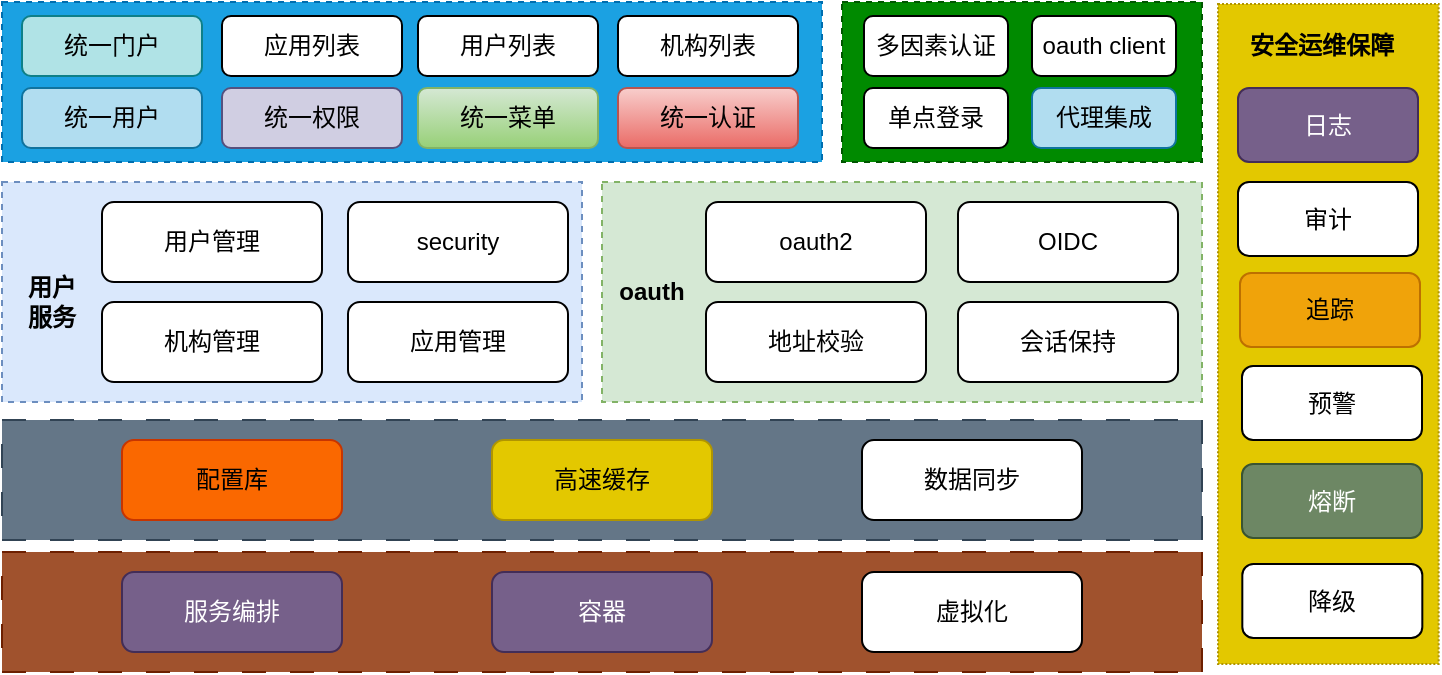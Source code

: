 <mxfile version="21.3.2" type="github">
  <diagram name="第 1 页" id="v9JVnYjCRoWVwld-32vC">
    <mxGraphModel dx="794" dy="436" grid="1" gridSize="10" guides="1" tooltips="1" connect="1" arrows="1" fold="1" page="1" pageScale="1" pageWidth="827" pageHeight="1169" math="0" shadow="0">
      <root>
        <mxCell id="0" />
        <mxCell id="1" parent="0" />
        <mxCell id="UmApkOXSvORJLhCEbSQ5-1" value="" style="rounded=0;whiteSpace=wrap;html=1;dashed=1;dashPattern=12 12;fillColor=#a0522d;fontColor=#ffffff;strokeColor=#6D1F00;" vertex="1" parent="1">
          <mxGeometry x="40" y="555" width="600" height="60" as="geometry" />
        </mxCell>
        <mxCell id="UmApkOXSvORJLhCEbSQ5-3" value="服务编排" style="rounded=1;whiteSpace=wrap;html=1;fillColor=#76608a;fontColor=#ffffff;strokeColor=#432D57;" vertex="1" parent="1">
          <mxGeometry x="100" y="565" width="110" height="40" as="geometry" />
        </mxCell>
        <mxCell id="UmApkOXSvORJLhCEbSQ5-4" value="容器" style="rounded=1;whiteSpace=wrap;html=1;fillColor=#76608a;fontColor=#ffffff;strokeColor=#432D57;" vertex="1" parent="1">
          <mxGeometry x="285" y="565" width="110" height="40" as="geometry" />
        </mxCell>
        <mxCell id="UmApkOXSvORJLhCEbSQ5-5" value="虚拟化" style="rounded=1;whiteSpace=wrap;html=1;" vertex="1" parent="1">
          <mxGeometry x="470" y="565" width="110" height="40" as="geometry" />
        </mxCell>
        <mxCell id="UmApkOXSvORJLhCEbSQ5-6" value="" style="rounded=0;whiteSpace=wrap;html=1;dashed=1;dashPattern=12 12;fillColor=#647687;fontColor=#ffffff;strokeColor=#314354;" vertex="1" parent="1">
          <mxGeometry x="40" y="489" width="600" height="60" as="geometry" />
        </mxCell>
        <mxCell id="UmApkOXSvORJLhCEbSQ5-7" value="配置库" style="rounded=1;whiteSpace=wrap;html=1;fillColor=#fa6800;fontColor=#000000;strokeColor=#C73500;" vertex="1" parent="1">
          <mxGeometry x="100" y="499" width="110" height="40" as="geometry" />
        </mxCell>
        <mxCell id="UmApkOXSvORJLhCEbSQ5-8" value="高速缓存" style="rounded=1;whiteSpace=wrap;html=1;fillColor=#e3c800;fontColor=#000000;strokeColor=#B09500;" vertex="1" parent="1">
          <mxGeometry x="285" y="499" width="110" height="40" as="geometry" />
        </mxCell>
        <mxCell id="UmApkOXSvORJLhCEbSQ5-9" value="数据同步" style="rounded=1;whiteSpace=wrap;html=1;" vertex="1" parent="1">
          <mxGeometry x="470" y="499" width="110" height="40" as="geometry" />
        </mxCell>
        <mxCell id="UmApkOXSvORJLhCEbSQ5-10" value="" style="rounded=0;whiteSpace=wrap;html=1;dashed=1;fillColor=#d5e8d4;strokeColor=#82b366;" vertex="1" parent="1">
          <mxGeometry x="340" y="370" width="300" height="110" as="geometry" />
        </mxCell>
        <mxCell id="UmApkOXSvORJLhCEbSQ5-11" value="oauth2" style="rounded=1;whiteSpace=wrap;html=1;" vertex="1" parent="1">
          <mxGeometry x="392" y="380" width="110" height="40" as="geometry" />
        </mxCell>
        <mxCell id="UmApkOXSvORJLhCEbSQ5-12" value="OIDC" style="rounded=1;whiteSpace=wrap;html=1;" vertex="1" parent="1">
          <mxGeometry x="518" y="380" width="110" height="40" as="geometry" />
        </mxCell>
        <mxCell id="UmApkOXSvORJLhCEbSQ5-13" value="地址校验" style="rounded=1;whiteSpace=wrap;html=1;" vertex="1" parent="1">
          <mxGeometry x="392" y="430" width="110" height="40" as="geometry" />
        </mxCell>
        <mxCell id="UmApkOXSvORJLhCEbSQ5-14" value="会话保持" style="rounded=1;whiteSpace=wrap;html=1;" vertex="1" parent="1">
          <mxGeometry x="518" y="430" width="110" height="40" as="geometry" />
        </mxCell>
        <mxCell id="UmApkOXSvORJLhCEbSQ5-15" value="" style="rounded=0;whiteSpace=wrap;html=1;dashed=1;fillColor=#dae8fc;strokeColor=#6c8ebf;" vertex="1" parent="1">
          <mxGeometry x="40" y="370" width="290" height="110" as="geometry" />
        </mxCell>
        <mxCell id="UmApkOXSvORJLhCEbSQ5-16" value="用户管理" style="rounded=1;whiteSpace=wrap;html=1;" vertex="1" parent="1">
          <mxGeometry x="90" y="380" width="110" height="40" as="geometry" />
        </mxCell>
        <mxCell id="UmApkOXSvORJLhCEbSQ5-17" value="security" style="rounded=1;whiteSpace=wrap;html=1;" vertex="1" parent="1">
          <mxGeometry x="213" y="380" width="110" height="40" as="geometry" />
        </mxCell>
        <mxCell id="UmApkOXSvORJLhCEbSQ5-18" value="机构管理" style="rounded=1;whiteSpace=wrap;html=1;" vertex="1" parent="1">
          <mxGeometry x="90" y="430" width="110" height="40" as="geometry" />
        </mxCell>
        <mxCell id="UmApkOXSvORJLhCEbSQ5-19" value="应用管理" style="rounded=1;whiteSpace=wrap;html=1;" vertex="1" parent="1">
          <mxGeometry x="213" y="430" width="110" height="40" as="geometry" />
        </mxCell>
        <mxCell id="UmApkOXSvORJLhCEbSQ5-20" value="oauth" style="text;html=1;strokeColor=none;fillColor=none;align=center;verticalAlign=middle;whiteSpace=wrap;rounded=0;fontStyle=1" vertex="1" parent="1">
          <mxGeometry x="350" y="390" width="30" height="70" as="geometry" />
        </mxCell>
        <mxCell id="UmApkOXSvORJLhCEbSQ5-21" value="用户服务" style="text;html=1;strokeColor=none;fillColor=none;align=center;verticalAlign=middle;whiteSpace=wrap;rounded=0;fontStyle=1" vertex="1" parent="1">
          <mxGeometry x="50" y="390" width="30" height="80" as="geometry" />
        </mxCell>
        <mxCell id="UmApkOXSvORJLhCEbSQ5-22" value="" style="rounded=0;whiteSpace=wrap;html=1;dashed=1;fillColor=#1ba1e2;fontColor=#ffffff;strokeColor=#006EAF;" vertex="1" parent="1">
          <mxGeometry x="40" y="280" width="410" height="80" as="geometry" />
        </mxCell>
        <mxCell id="UmApkOXSvORJLhCEbSQ5-23" value="统一门户" style="rounded=1;whiteSpace=wrap;html=1;fillColor=#b0e3e6;strokeColor=#0e8088;" vertex="1" parent="1">
          <mxGeometry x="50" y="287" width="90" height="30" as="geometry" />
        </mxCell>
        <mxCell id="UmApkOXSvORJLhCEbSQ5-24" value="统一用户" style="rounded=1;whiteSpace=wrap;html=1;fillColor=#b1ddf0;strokeColor=#10739e;" vertex="1" parent="1">
          <mxGeometry x="50" y="323" width="90" height="30" as="geometry" />
        </mxCell>
        <mxCell id="UmApkOXSvORJLhCEbSQ5-25" value="应用列表" style="rounded=1;whiteSpace=wrap;html=1;" vertex="1" parent="1">
          <mxGeometry x="150" y="287" width="90" height="30" as="geometry" />
        </mxCell>
        <mxCell id="UmApkOXSvORJLhCEbSQ5-26" value="统一权限" style="rounded=1;whiteSpace=wrap;html=1;fillColor=#d0cee2;strokeColor=#56517e;" vertex="1" parent="1">
          <mxGeometry x="150" y="323" width="90" height="30" as="geometry" />
        </mxCell>
        <mxCell id="UmApkOXSvORJLhCEbSQ5-27" value="用户列表" style="rounded=1;whiteSpace=wrap;html=1;" vertex="1" parent="1">
          <mxGeometry x="248" y="287" width="90" height="30" as="geometry" />
        </mxCell>
        <mxCell id="UmApkOXSvORJLhCEbSQ5-28" value="统一菜单" style="rounded=1;whiteSpace=wrap;html=1;fillColor=#d5e8d4;strokeColor=#82b366;gradientColor=#97d077;" vertex="1" parent="1">
          <mxGeometry x="248" y="323" width="90" height="30" as="geometry" />
        </mxCell>
        <mxCell id="UmApkOXSvORJLhCEbSQ5-29" value="机构列表" style="rounded=1;whiteSpace=wrap;html=1;" vertex="1" parent="1">
          <mxGeometry x="348" y="287" width="90" height="30" as="geometry" />
        </mxCell>
        <mxCell id="UmApkOXSvORJLhCEbSQ5-30" value="统一认证" style="rounded=1;whiteSpace=wrap;html=1;fillColor=#f8cecc;gradientColor=#ea6b66;strokeColor=#b85450;" vertex="1" parent="1">
          <mxGeometry x="348" y="323" width="90" height="30" as="geometry" />
        </mxCell>
        <mxCell id="UmApkOXSvORJLhCEbSQ5-31" value="" style="rounded=0;whiteSpace=wrap;html=1;dashed=1;fillColor=#008a00;fontColor=#ffffff;strokeColor=#005700;" vertex="1" parent="1">
          <mxGeometry x="460" y="280" width="180" height="80" as="geometry" />
        </mxCell>
        <mxCell id="UmApkOXSvORJLhCEbSQ5-32" value="多因素认证" style="rounded=1;whiteSpace=wrap;html=1;" vertex="1" parent="1">
          <mxGeometry x="471" y="287" width="72" height="30" as="geometry" />
        </mxCell>
        <mxCell id="UmApkOXSvORJLhCEbSQ5-33" value="单点登录" style="rounded=1;whiteSpace=wrap;html=1;" vertex="1" parent="1">
          <mxGeometry x="471" y="323" width="72" height="30" as="geometry" />
        </mxCell>
        <mxCell id="UmApkOXSvORJLhCEbSQ5-34" value="oauth client" style="rounded=1;whiteSpace=wrap;html=1;" vertex="1" parent="1">
          <mxGeometry x="555" y="287" width="72" height="30" as="geometry" />
        </mxCell>
        <mxCell id="UmApkOXSvORJLhCEbSQ5-35" value="代理集成" style="rounded=1;whiteSpace=wrap;html=1;fillColor=#b1ddf0;strokeColor=#10739e;" vertex="1" parent="1">
          <mxGeometry x="555" y="323" width="72" height="30" as="geometry" />
        </mxCell>
        <mxCell id="UmApkOXSvORJLhCEbSQ5-36" value="" style="rounded=0;whiteSpace=wrap;html=1;aspect=fixed;dashed=1;dashPattern=1 1;fillColor=#e3c800;fontColor=#000000;strokeColor=#B09500;" vertex="1" parent="1">
          <mxGeometry x="648" y="281" width="110.33" height="330" as="geometry" />
        </mxCell>
        <mxCell id="UmApkOXSvORJLhCEbSQ5-37" value="安全运维保障" style="text;html=1;strokeColor=none;fillColor=none;align=center;verticalAlign=middle;whiteSpace=wrap;rounded=0;fontStyle=1" vertex="1" parent="1">
          <mxGeometry x="660" y="287" width="80" height="30" as="geometry" />
        </mxCell>
        <mxCell id="UmApkOXSvORJLhCEbSQ5-38" value="日志" style="rounded=1;whiteSpace=wrap;html=1;fillColor=#76608a;fontColor=#ffffff;strokeColor=#432D57;" vertex="1" parent="1">
          <mxGeometry x="658" y="323" width="90" height="37" as="geometry" />
        </mxCell>
        <mxCell id="UmApkOXSvORJLhCEbSQ5-39" value="审计" style="rounded=1;whiteSpace=wrap;html=1;" vertex="1" parent="1">
          <mxGeometry x="658" y="370" width="90" height="37" as="geometry" />
        </mxCell>
        <mxCell id="UmApkOXSvORJLhCEbSQ5-40" value="追踪" style="rounded=1;whiteSpace=wrap;html=1;fillColor=#f0a30a;fontColor=#000000;strokeColor=#BD7000;" vertex="1" parent="1">
          <mxGeometry x="659" y="415.5" width="90" height="37" as="geometry" />
        </mxCell>
        <mxCell id="UmApkOXSvORJLhCEbSQ5-41" value="预警" style="rounded=1;whiteSpace=wrap;html=1;" vertex="1" parent="1">
          <mxGeometry x="660" y="462" width="90" height="37" as="geometry" />
        </mxCell>
        <mxCell id="UmApkOXSvORJLhCEbSQ5-42" value="熔断" style="rounded=1;whiteSpace=wrap;html=1;fillColor=#6d8764;fontColor=#ffffff;strokeColor=#3A5431;" vertex="1" parent="1">
          <mxGeometry x="660" y="511" width="90" height="37" as="geometry" />
        </mxCell>
        <mxCell id="UmApkOXSvORJLhCEbSQ5-43" value="降级" style="rounded=1;whiteSpace=wrap;html=1;" vertex="1" parent="1">
          <mxGeometry x="660.16" y="561" width="90" height="37" as="geometry" />
        </mxCell>
      </root>
    </mxGraphModel>
  </diagram>
</mxfile>
